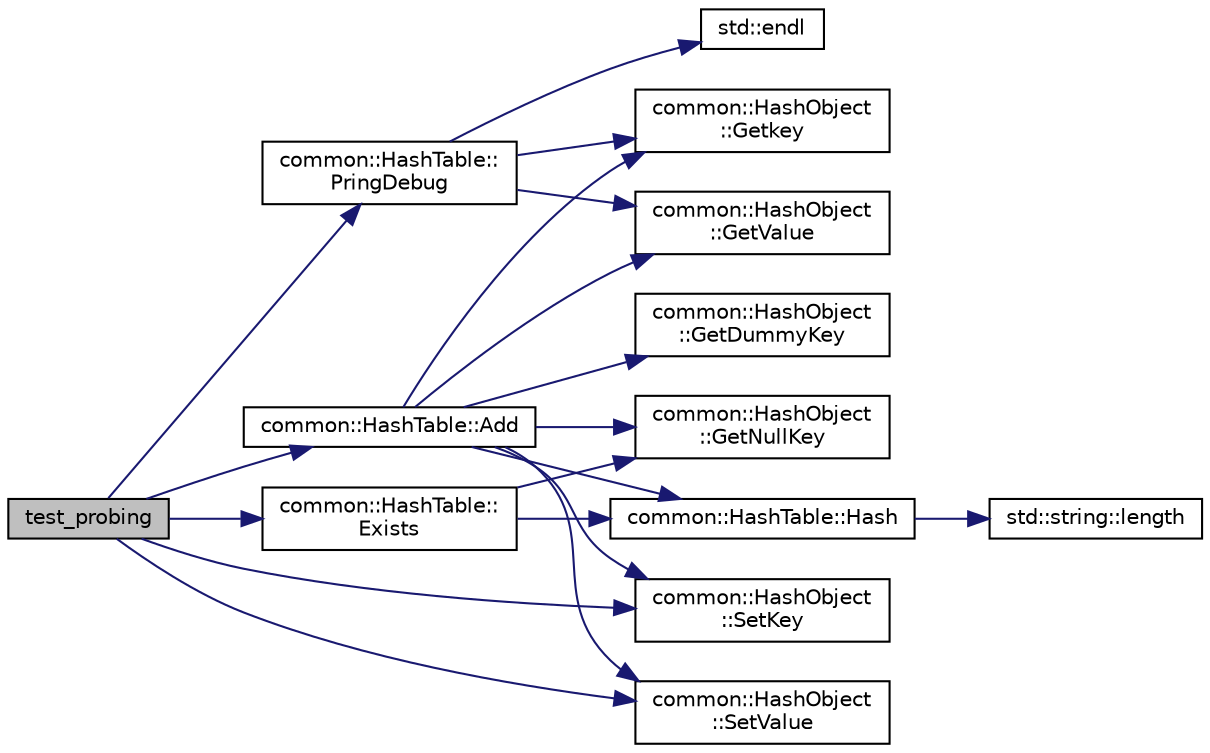digraph "test_probing"
{
 // INTERACTIVE_SVG=YES
 // LATEX_PDF_SIZE
  bgcolor="transparent";
  edge [fontname="Helvetica",fontsize="10",labelfontname="Helvetica",labelfontsize="10"];
  node [fontname="Helvetica",fontsize="10",shape=record];
  rankdir="LR";
  Node1 [label="test_probing",height=0.2,width=0.4,color="black", fillcolor="grey75", style="filled", fontcolor="black",tooltip=" "];
  Node1 -> Node2 [color="midnightblue",fontsize="10",style="solid",fontname="Helvetica"];
  Node2 [label="common::HashTable::Add",height=0.2,width=0.4,color="black",URL="$de/d4c/classcommon_1_1HashTable_a1f9d74426ead6df411fd1162a7389521.html#a1f9d74426ead6df411fd1162a7389521",tooltip="Brief function description here."];
  Node2 -> Node3 [color="midnightblue",fontsize="10",style="solid",fontname="Helvetica"];
  Node3 [label="common::HashObject\l::GetDummyKey",height=0.2,width=0.4,color="black",URL="$de/dd5/classcommon_1_1HashObject_a79346f6acc1b3eb9d6e946e2263e5010.html#a79346f6acc1b3eb9d6e946e2263e5010",tooltip=" "];
  Node2 -> Node4 [color="midnightblue",fontsize="10",style="solid",fontname="Helvetica"];
  Node4 [label="common::HashObject\l::Getkey",height=0.2,width=0.4,color="black",URL="$de/dd5/classcommon_1_1HashObject_a427c1ae83059ba3178e292a41bc8bd61.html#a427c1ae83059ba3178e292a41bc8bd61",tooltip=" "];
  Node2 -> Node5 [color="midnightblue",fontsize="10",style="solid",fontname="Helvetica"];
  Node5 [label="common::HashObject\l::GetNullKey",height=0.2,width=0.4,color="black",URL="$de/dd5/classcommon_1_1HashObject_a77e01d7761577b1cf1a6fa02e5f1f4fd.html#a77e01d7761577b1cf1a6fa02e5f1f4fd",tooltip=" "];
  Node2 -> Node6 [color="midnightblue",fontsize="10",style="solid",fontname="Helvetica"];
  Node6 [label="common::HashObject\l::GetValue",height=0.2,width=0.4,color="black",URL="$de/dd5/classcommon_1_1HashObject_ac147df914005ba8c736a9b017ac8abdc.html#ac147df914005ba8c736a9b017ac8abdc",tooltip=" "];
  Node2 -> Node7 [color="midnightblue",fontsize="10",style="solid",fontname="Helvetica"];
  Node7 [label="common::HashTable::Hash",height=0.2,width=0.4,color="black",URL="$de/d4c/classcommon_1_1HashTable_ae4d8cb956c4556fbff01e3a0b64cc42e.html#ae4d8cb956c4556fbff01e3a0b64cc42e",tooltip="Brief function description here."];
  Node7 -> Node8 [color="midnightblue",fontsize="10",style="solid",fontname="Helvetica"];
  Node8 [label="std::string::length",height=0.2,width=0.4,color="black",URL="/Users/shi-rongliu/html_book_20190607/cppreference-doxygen-web.tag.xml$cpp/string/basic_string/size.html#",tooltip=" "];
  Node2 -> Node9 [color="midnightblue",fontsize="10",style="solid",fontname="Helvetica"];
  Node9 [label="common::HashObject\l::SetKey",height=0.2,width=0.4,color="black",URL="$de/dd5/classcommon_1_1HashObject_a63d8d4c0aeb6f55b1fd4ad33a728ea09.html#a63d8d4c0aeb6f55b1fd4ad33a728ea09",tooltip=" "];
  Node2 -> Node10 [color="midnightblue",fontsize="10",style="solid",fontname="Helvetica"];
  Node10 [label="common::HashObject\l::SetValue",height=0.2,width=0.4,color="black",URL="$de/dd5/classcommon_1_1HashObject_a35fa195e8796b1228e2d4787bebacdc1.html#a35fa195e8796b1228e2d4787bebacdc1",tooltip=" "];
  Node1 -> Node11 [color="midnightblue",fontsize="10",style="solid",fontname="Helvetica"];
  Node11 [label="common::HashTable::\lExists",height=0.2,width=0.4,color="black",URL="$de/d4c/classcommon_1_1HashTable_ab037afa87b74f0a1c15865150725c442.html#ab037afa87b74f0a1c15865150725c442",tooltip="Brief function description here."];
  Node11 -> Node5 [color="midnightblue",fontsize="10",style="solid",fontname="Helvetica"];
  Node11 -> Node7 [color="midnightblue",fontsize="10",style="solid",fontname="Helvetica"];
  Node1 -> Node12 [color="midnightblue",fontsize="10",style="solid",fontname="Helvetica"];
  Node12 [label="common::HashTable::\lPringDebug",height=0.2,width=0.4,color="black",URL="$de/d4c/classcommon_1_1HashTable_ad4be3369313a7d7d22098510b1ab0c84.html#ad4be3369313a7d7d22098510b1ab0c84",tooltip=" "];
  Node12 -> Node13 [color="midnightblue",fontsize="10",style="solid",fontname="Helvetica"];
  Node13 [label="std::endl",height=0.2,width=0.4,color="black",URL="/Users/shi-rongliu/html_book_20190607/cppreference-doxygen-web.tag.xml$cpp/io/manip/endl.html#",tooltip=" "];
  Node12 -> Node4 [color="midnightblue",fontsize="10",style="solid",fontname="Helvetica"];
  Node12 -> Node6 [color="midnightblue",fontsize="10",style="solid",fontname="Helvetica"];
  Node1 -> Node9 [color="midnightblue",fontsize="10",style="solid",fontname="Helvetica"];
  Node1 -> Node10 [color="midnightblue",fontsize="10",style="solid",fontname="Helvetica"];
}

